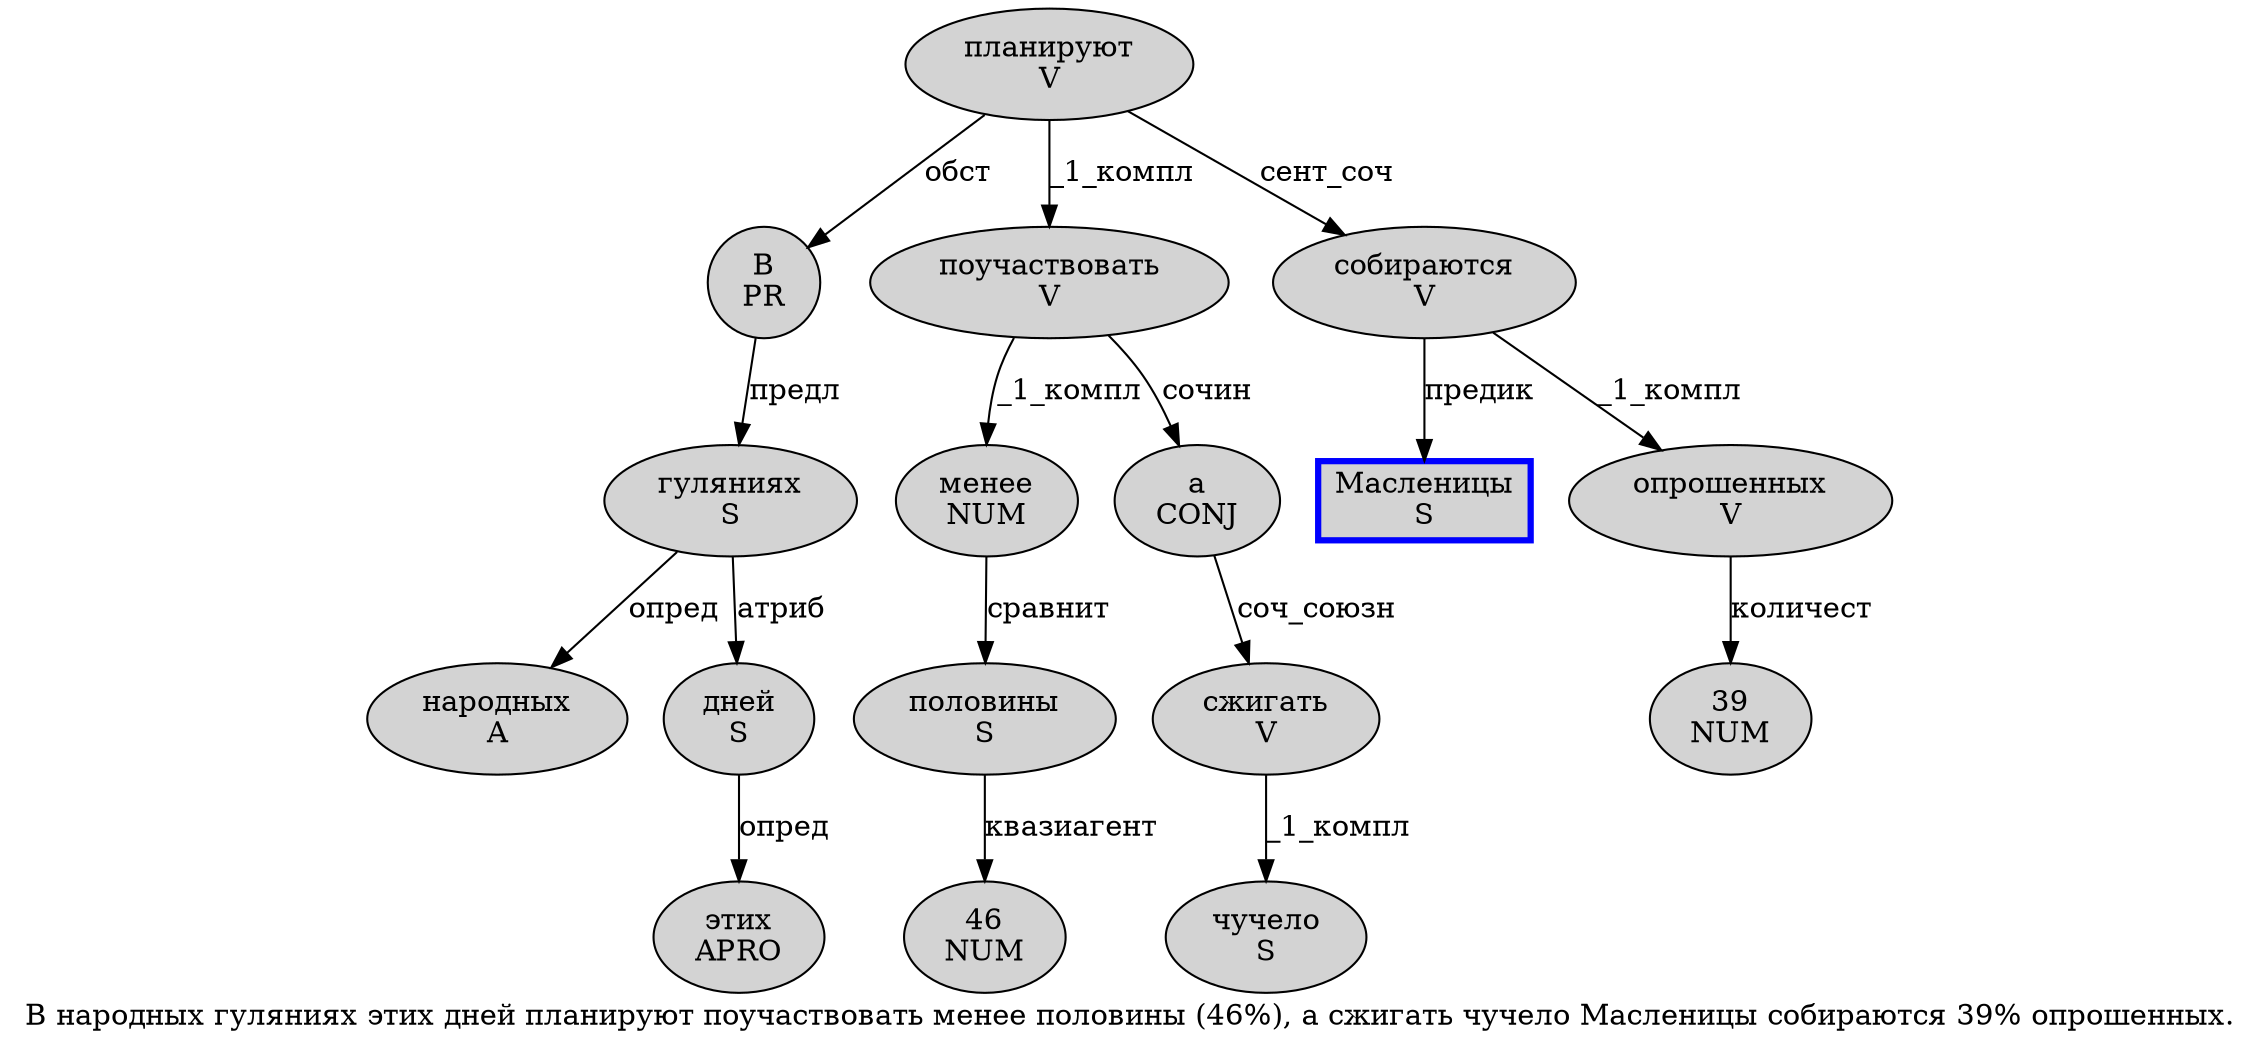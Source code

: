 digraph SENTENCE_1624 {
	graph [label="В народных гуляниях этих дней планируют поучаствовать менее половины (46%), а сжигать чучело Масленицы собираются 39% опрошенных."]
	node [style=filled]
		0 [label="В
PR" color="" fillcolor=lightgray penwidth=1 shape=ellipse]
		1 [label="народных
A" color="" fillcolor=lightgray penwidth=1 shape=ellipse]
		2 [label="гуляниях
S" color="" fillcolor=lightgray penwidth=1 shape=ellipse]
		3 [label="этих
APRO" color="" fillcolor=lightgray penwidth=1 shape=ellipse]
		4 [label="дней
S" color="" fillcolor=lightgray penwidth=1 shape=ellipse]
		5 [label="планируют
V" color="" fillcolor=lightgray penwidth=1 shape=ellipse]
		6 [label="поучаствовать
V" color="" fillcolor=lightgray penwidth=1 shape=ellipse]
		7 [label="менее
NUM" color="" fillcolor=lightgray penwidth=1 shape=ellipse]
		8 [label="половины
S" color="" fillcolor=lightgray penwidth=1 shape=ellipse]
		10 [label="46
NUM" color="" fillcolor=lightgray penwidth=1 shape=ellipse]
		14 [label="а
CONJ" color="" fillcolor=lightgray penwidth=1 shape=ellipse]
		15 [label="сжигать
V" color="" fillcolor=lightgray penwidth=1 shape=ellipse]
		16 [label="чучело
S" color="" fillcolor=lightgray penwidth=1 shape=ellipse]
		17 [label="Масленицы
S" color=blue fillcolor=lightgray penwidth=3 shape=box]
		18 [label="собираются
V" color="" fillcolor=lightgray penwidth=1 shape=ellipse]
		19 [label="39
NUM" color="" fillcolor=lightgray penwidth=1 shape=ellipse]
		21 [label="опрошенных
V" color="" fillcolor=lightgray penwidth=1 shape=ellipse]
			15 -> 16 [label="_1_компл"]
			7 -> 8 [label="сравнит"]
			2 -> 1 [label="опред"]
			2 -> 4 [label="атриб"]
			8 -> 10 [label="квазиагент"]
			5 -> 0 [label="обст"]
			5 -> 6 [label="_1_компл"]
			5 -> 18 [label="сент_соч"]
			14 -> 15 [label="соч_союзн"]
			6 -> 7 [label="_1_компл"]
			6 -> 14 [label="сочин"]
			0 -> 2 [label="предл"]
			21 -> 19 [label="количест"]
			18 -> 17 [label="предик"]
			18 -> 21 [label="_1_компл"]
			4 -> 3 [label="опред"]
}